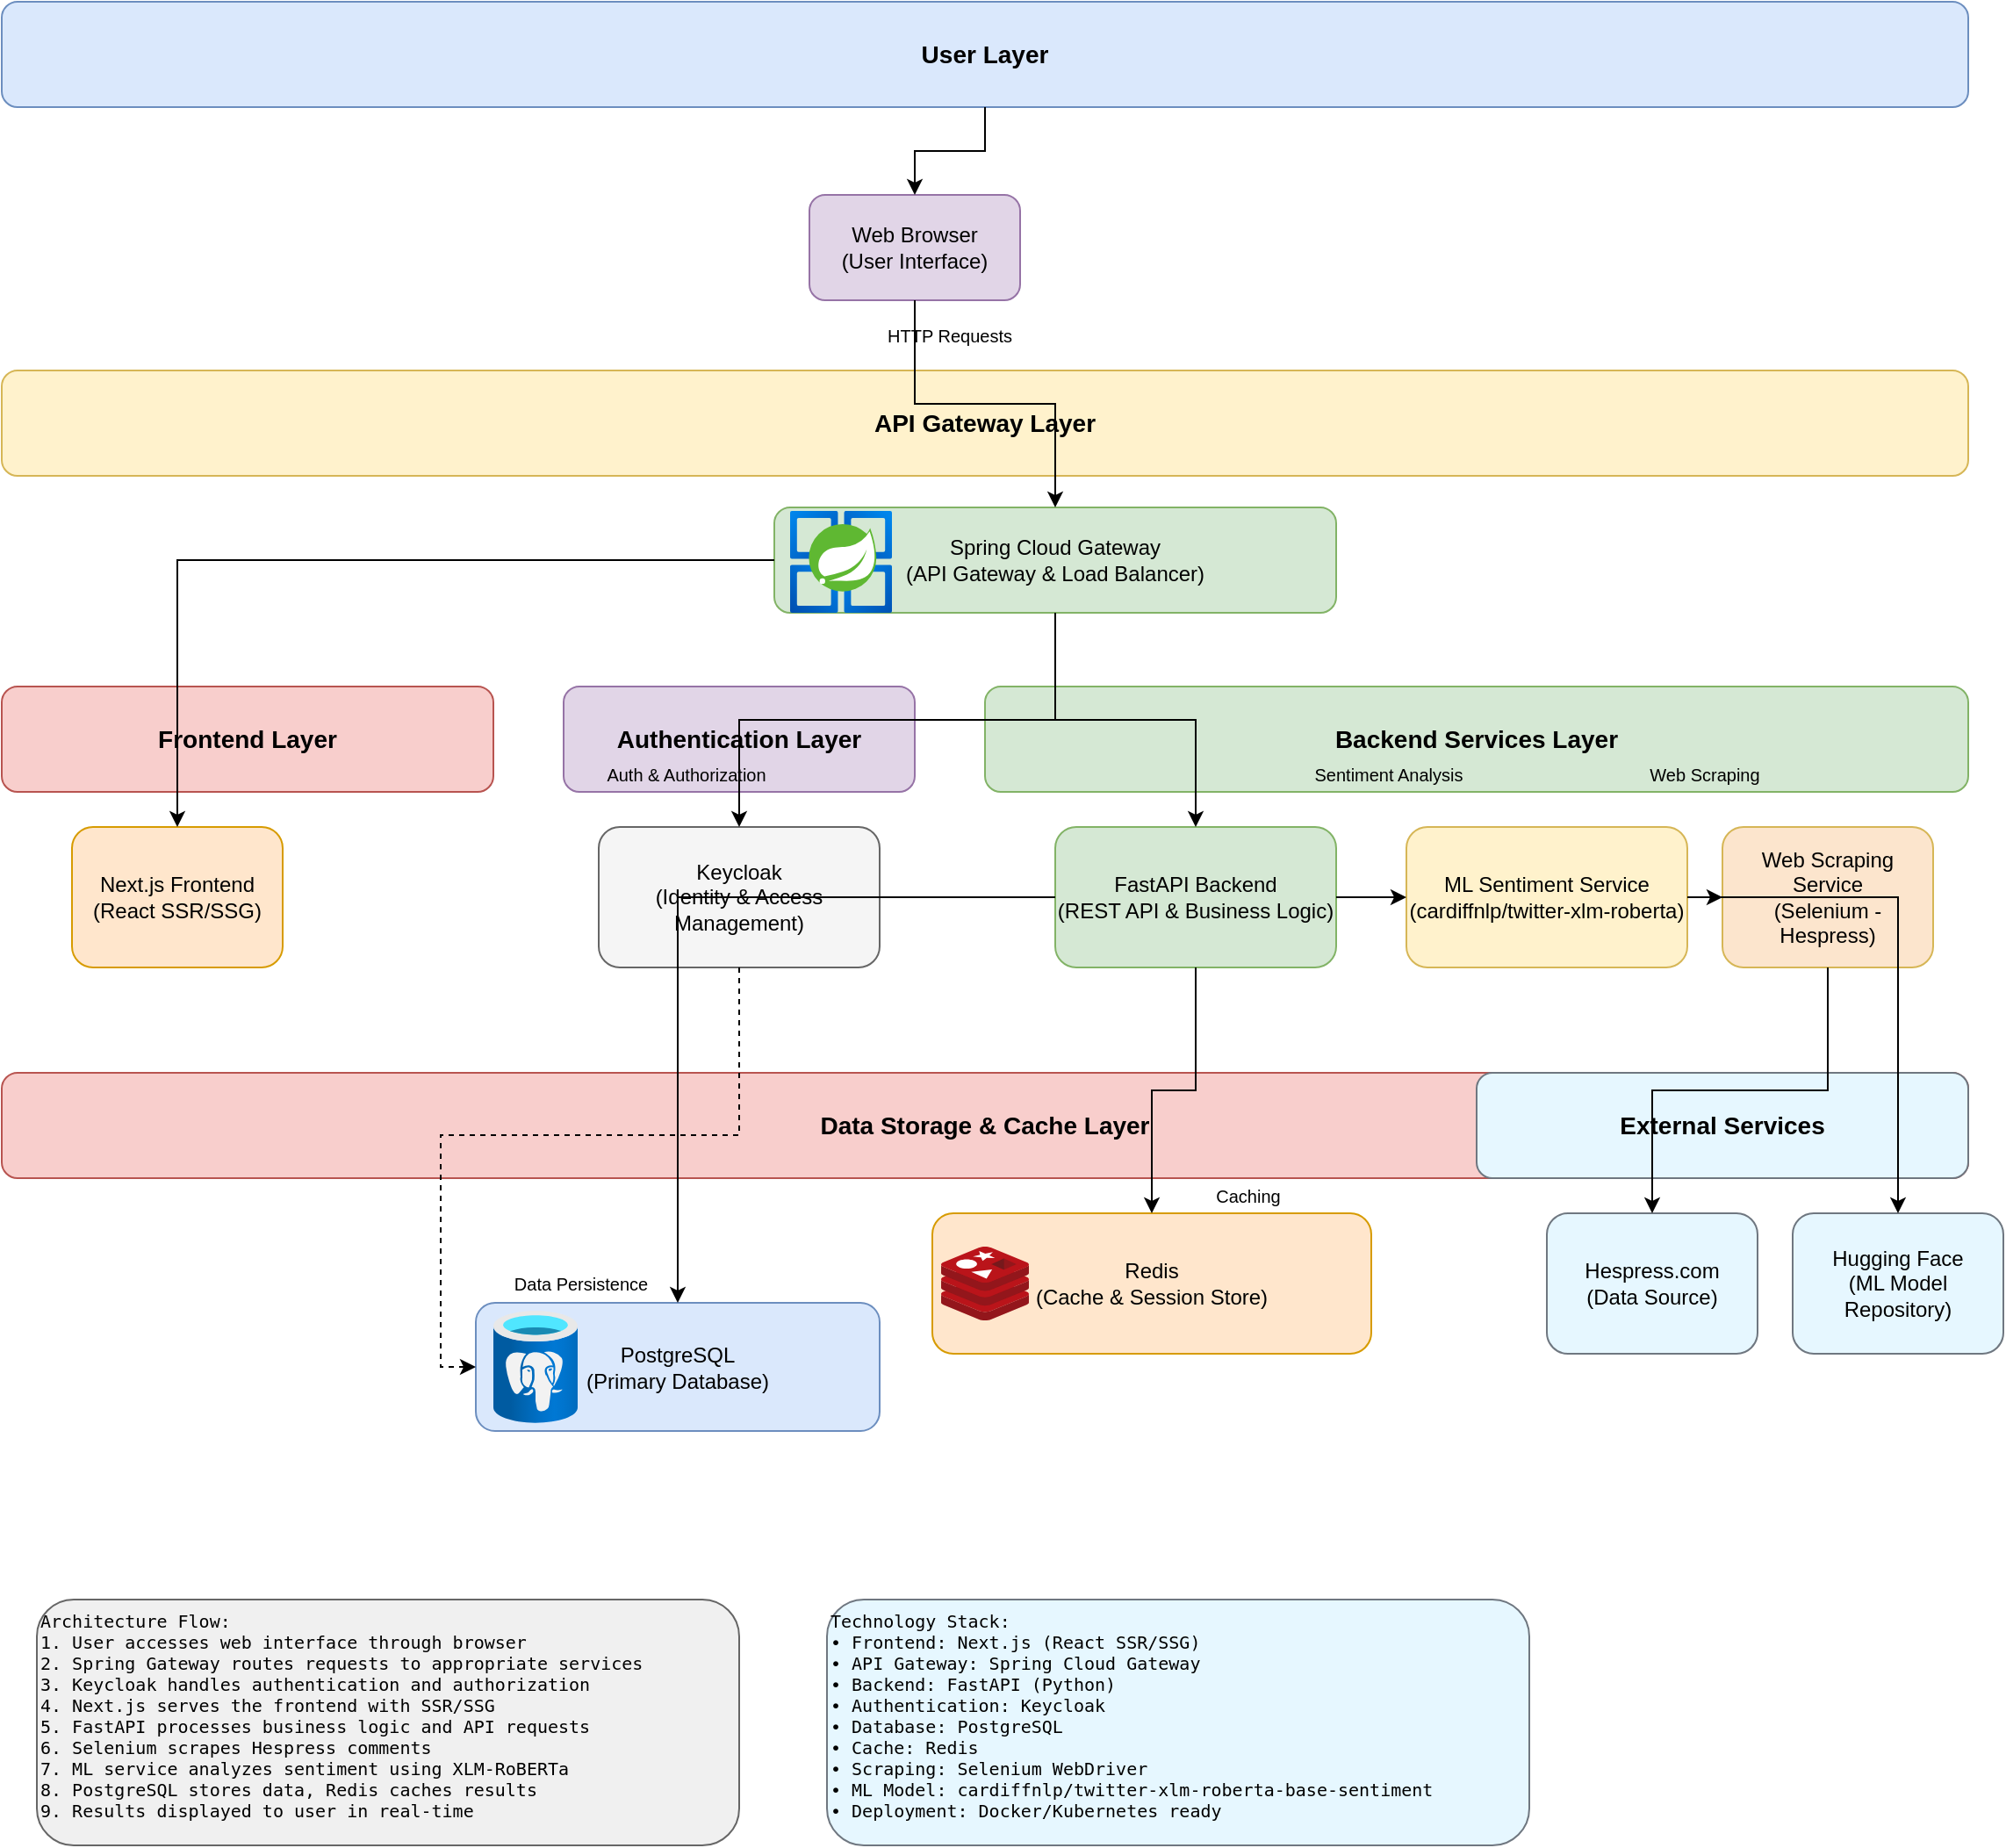 <mxfile>
    <diagram name="Sentiment Analysis Architecture" id="sentiment-arch">
        <mxGraphModel dx="1231" dy="839" grid="1" gridSize="10" guides="1" tooltips="1" connect="1" arrows="1" fold="1" page="1" pageScale="1" pageWidth="1200" pageHeight="900" math="0" shadow="0">
            <root>
                <mxCell id="0"/>
                <mxCell id="1" parent="0"/>
                <mxCell id="user-layer" value="User Layer" style="rounded=1;whiteSpace=wrap;html=1;fillColor=#dae8fc;strokeColor=#6c8ebf;fontSize=14;fontStyle=1" parent="1" vertex="1">
                    <mxGeometry x="40" y="10" width="1120" height="60" as="geometry"/>
                </mxCell>
                <mxCell id="browser" value="Web Browser&#xa;(User Interface)" style="rounded=1;whiteSpace=wrap;html=1;fillColor=#e1d5e7;strokeColor=#9673a6;" parent="1" vertex="1">
                    <mxGeometry x="500" y="120" width="120" height="60" as="geometry"/>
                </mxCell>
                <mxCell id="gateway-layer" value="API Gateway Layer" style="rounded=1;whiteSpace=wrap;html=1;fillColor=#fff2cc;strokeColor=#d6b656;fontSize=14;fontStyle=1" parent="1" vertex="1">
                    <mxGeometry x="40" y="220" width="1120" height="60" as="geometry"/>
                </mxCell>
                <mxCell id="spring-gateway" value="Spring Cloud Gateway&#xa;(API Gateway &amp; Load Balancer)" style="rounded=1;whiteSpace=wrap;html=1;fillColor=#d5e8d4;strokeColor=#82b366;" parent="1" vertex="1">
                    <mxGeometry x="480" y="298" width="320" height="60" as="geometry"/>
                </mxCell>
                <mxCell id="frontend-layer" value="Frontend Layer" style="rounded=1;whiteSpace=wrap;html=1;fillColor=#f8cecc;strokeColor=#b85450;fontSize=14;fontStyle=1" parent="1" vertex="1">
                    <mxGeometry x="40" y="400" width="280" height="60" as="geometry"/>
                </mxCell>
                <mxCell id="nextjs-frontend" value="Next.js Frontend&#xa;(React SSR/SSG)" style="rounded=1;whiteSpace=wrap;html=1;fillColor=#ffe6cc;strokeColor=#d79b00;" parent="1" vertex="1">
                    <mxGeometry x="80" y="480" width="120" height="80" as="geometry"/>
                </mxCell>
                <mxCell id="auth-layer" value="Authentication Layer" style="rounded=1;whiteSpace=wrap;html=1;fillColor=#e1d5e7;strokeColor=#9673a6;fontSize=14;fontStyle=1" parent="1" vertex="1">
                    <mxGeometry x="360" y="400" width="200" height="60" as="geometry"/>
                </mxCell>
                <mxCell id="keycloak" value="Keycloak&#xa;(Identity &amp; Access Management)" style="rounded=1;whiteSpace=wrap;html=1;fillColor=#f5f5f5;strokeColor=#666666;" parent="1" vertex="1">
                    <mxGeometry x="380" y="480" width="160" height="80" as="geometry"/>
                </mxCell>
                <mxCell id="backend-layer" value="Backend Services Layer" style="rounded=1;whiteSpace=wrap;html=1;fillColor=#d5e8d4;strokeColor=#82b366;fontSize=14;fontStyle=1" parent="1" vertex="1">
                    <mxGeometry x="600" y="400" width="560" height="60" as="geometry"/>
                </mxCell>
                <mxCell id="fastapi-backend" value="FastAPI Backend&#xa;(REST API &amp; Business Logic)" style="rounded=1;whiteSpace=wrap;html=1;fillColor=#d5e8d4;strokeColor=#82b366;" parent="1" vertex="1">
                    <mxGeometry x="640" y="480" width="160" height="80" as="geometry"/>
                </mxCell>
                <mxCell id="ml-service" value="ML Sentiment Service&#xa;(cardiffnlp/twitter-xlm-roberta)" style="rounded=1;whiteSpace=wrap;html=1;fillColor=#fff2cc;strokeColor=#d6b656;" parent="1" vertex="1">
                    <mxGeometry x="840" y="480" width="160" height="80" as="geometry"/>
                </mxCell>
                <mxCell id="scraping-service" value="Web Scraping Service&#xa;(Selenium - Hespress)" style="rounded=1;whiteSpace=wrap;html=1;fillColor=#fce5cd;strokeColor=#d6b656;" parent="1" vertex="1">
                    <mxGeometry x="1020" y="480" width="120" height="80" as="geometry"/>
                </mxCell>
                <mxCell id="data-layer" value="Data Storage &amp; Cache Layer" style="rounded=1;whiteSpace=wrap;html=1;fillColor=#f8cecc;strokeColor=#b85450;fontSize=14;fontStyle=1" parent="1" vertex="1">
                    <mxGeometry x="40" y="620" width="1120" height="60" as="geometry"/>
                </mxCell>
                <mxCell id="postgres" value="PostgreSQL&#xa;(Primary Database)" style="rounded=1;whiteSpace=wrap;html=1;fillColor=#dae8fc;strokeColor=#6c8ebf;" parent="1" vertex="1">
                    <mxGeometry x="310" y="751" width="230" height="73" as="geometry"/>
                </mxCell>
                <mxCell id="redis" value="Redis&#xa;(Cache &amp; Session Store)" style="rounded=1;whiteSpace=wrap;html=1;fillColor=#ffe6cc;strokeColor=#d79b00;" parent="1" vertex="1">
                    <mxGeometry x="570" y="700" width="250" height="80" as="geometry"/>
                </mxCell>
                <mxCell id="external-layer" value="External Services" style="rounded=1;whiteSpace=wrap;html=1;fillColor=#e6f7ff;strokeColor=#6f7780;fontSize=14;fontStyle=1" parent="1" vertex="1">
                    <mxGeometry x="880" y="620" width="280" height="60" as="geometry"/>
                </mxCell>
                <mxCell id="hespress" value="Hespress.com&#xa;(Data Source)" style="rounded=1;whiteSpace=wrap;html=1;fillColor=#e6f7ff;strokeColor=#6f7780;" parent="1" vertex="1">
                    <mxGeometry x="920" y="700" width="120" height="80" as="geometry"/>
                </mxCell>
                <mxCell id="huggingface" value="Hugging Face&#xa;(ML Model Repository)" style="rounded=1;whiteSpace=wrap;html=1;fillColor=#e6f7ff;strokeColor=#6f7780;" parent="1" vertex="1">
                    <mxGeometry x="1060" y="700" width="120" height="80" as="geometry"/>
                </mxCell>
                <mxCell id="user-browser" style="edgeStyle=orthogonalEdgeStyle;rounded=0;orthogonalLoop=1;jettySize=auto;html=1;entryX=0.5;entryY=0;entryDx=0;entryDy=0;" parent="1" source="user-layer" target="browser" edge="1">
                    <mxGeometry relative="1" as="geometry"/>
                </mxCell>
                <mxCell id="browser-gateway" style="edgeStyle=orthogonalEdgeStyle;rounded=0;orthogonalLoop=1;jettySize=auto;html=1;entryX=0.5;entryY=0;entryDx=0;entryDy=0;" parent="1" source="browser" target="spring-gateway" edge="1">
                    <mxGeometry relative="1" as="geometry"/>
                </mxCell>
                <mxCell id="gateway-nextjs" style="edgeStyle=orthogonalEdgeStyle;rounded=0;orthogonalLoop=1;jettySize=auto;html=1;entryX=0.5;entryY=0;entryDx=0;entryDy=0;" parent="1" source="spring-gateway" target="nextjs-frontend" edge="1">
                    <mxGeometry relative="1" as="geometry"/>
                </mxCell>
                <mxCell id="gateway-keycloak" style="edgeStyle=orthogonalEdgeStyle;rounded=0;orthogonalLoop=1;jettySize=auto;html=1;entryX=0.5;entryY=0;entryDx=0;entryDy=0;" parent="1" source="spring-gateway" target="keycloak" edge="1">
                    <mxGeometry relative="1" as="geometry"/>
                </mxCell>
                <mxCell id="gateway-fastapi" style="edgeStyle=orthogonalEdgeStyle;rounded=0;orthogonalLoop=1;jettySize=auto;html=1;entryX=0.5;entryY=0;entryDx=0;entryDy=0;" parent="1" source="spring-gateway" target="fastapi-backend" edge="1">
                    <mxGeometry relative="1" as="geometry"/>
                </mxCell>
                <mxCell id="fastapi-ml" style="edgeStyle=orthogonalEdgeStyle;rounded=0;orthogonalLoop=1;jettySize=auto;html=1;entryX=0;entryY=0.5;entryDx=0;entryDy=0;" parent="1" source="fastapi-backend" target="ml-service" edge="1">
                    <mxGeometry relative="1" as="geometry"/>
                </mxCell>
                <mxCell id="fastapi-scraping" style="edgeStyle=orthogonalEdgeStyle;rounded=0;orthogonalLoop=1;jettySize=auto;html=1;entryX=0;entryY=0.5;entryDx=0;entryDy=0;" parent="1" source="ml-service" target="scraping-service" edge="1">
                    <mxGeometry relative="1" as="geometry"/>
                </mxCell>
                <mxCell id="fastapi-postgres" style="edgeStyle=orthogonalEdgeStyle;rounded=0;orthogonalLoop=1;jettySize=auto;html=1;entryX=0.5;entryY=0;entryDx=0;entryDy=0;" parent="1" source="fastapi-backend" target="postgres" edge="1">
                    <mxGeometry relative="1" as="geometry"/>
                </mxCell>
                <mxCell id="fastapi-redis" style="edgeStyle=orthogonalEdgeStyle;rounded=0;orthogonalLoop=1;jettySize=auto;html=1;entryX=0.5;entryY=0;entryDx=0;entryDy=0;" parent="1" source="fastapi-backend" target="redis" edge="1">
                    <mxGeometry relative="1" as="geometry"/>
                </mxCell>
                <mxCell id="scraping-hespress" style="edgeStyle=orthogonalEdgeStyle;rounded=0;orthogonalLoop=1;jettySize=auto;html=1;entryX=0.5;entryY=0;entryDx=0;entryDy=0;" parent="1" source="scraping-service" target="hespress" edge="1">
                    <mxGeometry relative="1" as="geometry"/>
                </mxCell>
                <mxCell id="ml-huggingface" style="edgeStyle=orthogonalEdgeStyle;rounded=0;orthogonalLoop=1;jettySize=auto;html=1;entryX=0.5;entryY=0;entryDx=0;entryDy=0;" parent="1" source="ml-service" target="huggingface" edge="1">
                    <mxGeometry relative="1" as="geometry"/>
                </mxCell>
                <mxCell id="keycloak-postgres" style="edgeStyle=orthogonalEdgeStyle;rounded=0;orthogonalLoop=1;jettySize=auto;html=1;entryX=0;entryY=0.5;entryDx=0;entryDy=0;dashed=1;" parent="1" source="keycloak" target="postgres" edge="1">
                    <mxGeometry relative="1" as="geometry"/>
                </mxCell>
                <mxCell id="label1" value="HTTP Requests" style="text;html=1;strokeColor=none;fillColor=none;align=center;verticalAlign=middle;whiteSpace=wrap;rounded=0;fontSize=10;" parent="1" vertex="1">
                    <mxGeometry x="540" y="190" width="80" height="20" as="geometry"/>
                </mxCell>
                <mxCell id="label2" value="Auth &amp; Authorization" style="text;html=1;strokeColor=none;fillColor=none;align=center;verticalAlign=middle;whiteSpace=wrap;rounded=0;fontSize=10;" parent="1" vertex="1">
                    <mxGeometry x="380" y="440" width="100" height="20" as="geometry"/>
                </mxCell>
                <mxCell id="label3" value="Sentiment Analysis" style="text;html=1;strokeColor=none;fillColor=none;align=center;verticalAlign=middle;whiteSpace=wrap;rounded=0;fontSize=10;" parent="1" vertex="1">
                    <mxGeometry x="780" y="440" width="100" height="20" as="geometry"/>
                </mxCell>
                <mxCell id="label4" value="Web Scraping" style="text;html=1;strokeColor=none;fillColor=none;align=center;verticalAlign=middle;whiteSpace=wrap;rounded=0;fontSize=10;" parent="1" vertex="1">
                    <mxGeometry x="970" y="440" width="80" height="20" as="geometry"/>
                </mxCell>
                <mxCell id="label5" value="Data Persistence" style="text;html=1;strokeColor=none;fillColor=none;align=center;verticalAlign=middle;whiteSpace=wrap;rounded=0;fontSize=10;" parent="1" vertex="1">
                    <mxGeometry x="320" y="730" width="100" height="20" as="geometry"/>
                </mxCell>
                <mxCell id="label6" value="Caching" style="text;html=1;strokeColor=none;fillColor=none;align=center;verticalAlign=middle;whiteSpace=wrap;rounded=0;fontSize=10;" parent="1" vertex="1">
                    <mxGeometry x="720" y="680" width="60" height="20" as="geometry"/>
                </mxCell>
                <mxCell id="flow-description" value="Architecture Flow:&#xa;1. User accesses web interface through browser&#xa;2. Spring Gateway routes requests to appropriate services&#xa;3. Keycloak handles authentication and authorization&#xa;4. Next.js serves the frontend with SSR/SSG&#xa;5. FastAPI processes business logic and API requests&#xa;6. Selenium scrapes Hespress comments&#xa;7. ML service analyzes sentiment using XLM-RoBERTa&#xa;8. PostgreSQL stores data, Redis caches results&#xa;9. Results displayed to user in real-time" style="rounded=1;whiteSpace=wrap;html=1;fillColor=#f0f0f0;strokeColor=#666666;align=left;verticalAlign=top;fontSize=10;fontFamily=monospace;" parent="1" vertex="1">
                    <mxGeometry x="60" y="920" width="400" height="140" as="geometry"/>
                </mxCell>
                <mxCell id="tech-stack" value="Technology Stack:&#xa;• Frontend: Next.js (React SSR/SSG)&#xa;• API Gateway: Spring Cloud Gateway&#xa;• Backend: FastAPI (Python)&#xa;• Authentication: Keycloak&#xa;• Database: PostgreSQL&#xa;• Cache: Redis&#xa;• Scraping: Selenium WebDriver&#xa;• ML Model: cardiffnlp/twitter-xlm-roberta-base-sentiment&#xa;• Deployment: Docker/Kubernetes ready" style="rounded=1;whiteSpace=wrap;html=1;fillColor=#e6f7ff;strokeColor=#6f7780;align=left;verticalAlign=top;fontSize=10;fontFamily=monospace;" parent="1" vertex="1">
                    <mxGeometry x="510" y="920" width="400" height="140" as="geometry"/>
                </mxCell>
                <mxCell id="2" value="" style="image;aspect=fixed;html=1;points=[];align=center;fontSize=12;image=img/lib/azure2/databases/Azure_Database_PostgreSQL_Server.svg;" vertex="1" parent="1">
                    <mxGeometry x="320" y="755.5" width="48" height="64" as="geometry"/>
                </mxCell>
                <mxCell id="3" value="" style="image;sketch=0;aspect=fixed;html=1;points=[];align=center;fontSize=12;image=img/lib/mscae/Cache_Redis_Product.svg;" vertex="1" parent="1">
                    <mxGeometry x="575" y="719" width="50" height="42" as="geometry"/>
                </mxCell>
                <mxCell id="4" value="" style="image;aspect=fixed;html=1;points=[];align=center;fontSize=12;image=img/lib/azure2/compute/Azure_Spring_Cloud.svg;" vertex="1" parent="1">
                    <mxGeometry x="489" y="300" width="58" height="58" as="geometry"/>
                </mxCell>
            </root>
        </mxGraphModel>
    </diagram>
</mxfile>